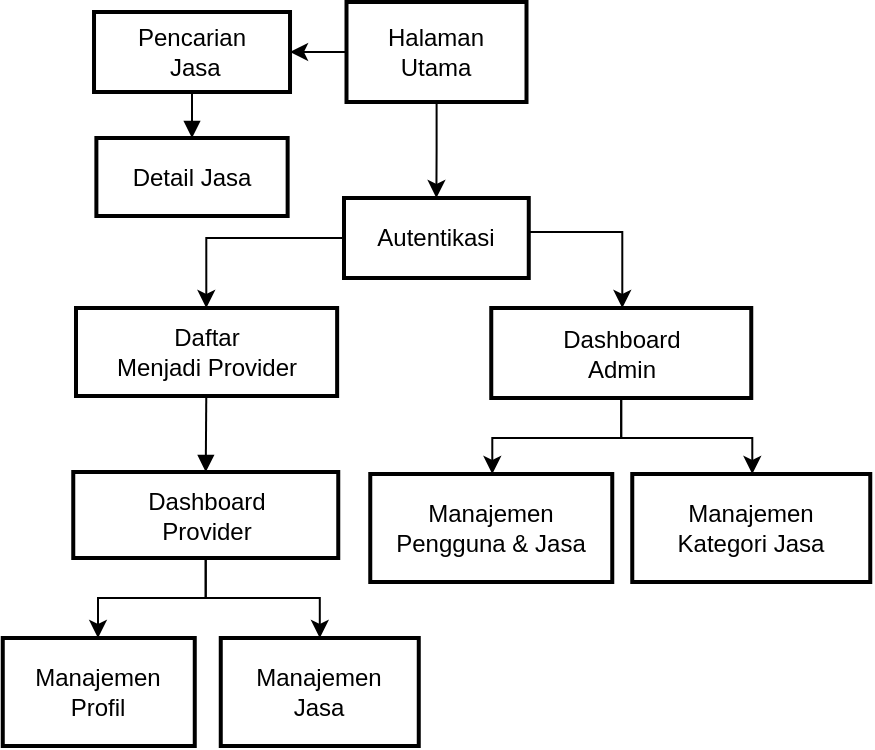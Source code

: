 <mxfile version="28.0.7">
  <diagram id="78nzc4WZlU6kqi8t-H1v" name="Page-1">
    <mxGraphModel dx="730" dy="474" grid="1" gridSize="10" guides="1" tooltips="1" connect="1" arrows="1" fold="1" page="1" pageScale="1" pageWidth="827" pageHeight="1169" math="0" shadow="0">
      <root>
        <mxCell id="0" />
        <mxCell id="1" parent="0" />
        <mxCell id="SxJW6aYn58fsA70LmHoY-38" style="edgeStyle=orthogonalEdgeStyle;rounded=0;orthogonalLoop=1;jettySize=auto;html=1;" edge="1" parent="1" source="SxJW6aYn58fsA70LmHoY-1" target="SxJW6aYn58fsA70LmHoY-2">
          <mxGeometry relative="1" as="geometry" />
        </mxCell>
        <mxCell id="SxJW6aYn58fsA70LmHoY-50" style="edgeStyle=orthogonalEdgeStyle;rounded=0;orthogonalLoop=1;jettySize=auto;html=1;" edge="1" parent="1" source="SxJW6aYn58fsA70LmHoY-1" target="SxJW6aYn58fsA70LmHoY-4">
          <mxGeometry relative="1" as="geometry" />
        </mxCell>
        <mxCell id="SxJW6aYn58fsA70LmHoY-1" value="Halaman&#xa;Utama" style="whiteSpace=wrap;strokeWidth=2;" vertex="1" parent="1">
          <mxGeometry x="607.25" y="212" width="90" height="50" as="geometry" />
        </mxCell>
        <mxCell id="SxJW6aYn58fsA70LmHoY-2" value="Pencarian&#xa; Jasa" style="whiteSpace=wrap;strokeWidth=2;" vertex="1" parent="1">
          <mxGeometry x="481.01" y="217" width="98" height="40" as="geometry" />
        </mxCell>
        <mxCell id="SxJW6aYn58fsA70LmHoY-3" value="Detail Jasa" style="whiteSpace=wrap;strokeWidth=2;" vertex="1" parent="1">
          <mxGeometry x="482.19" y="280" width="95.63" height="39" as="geometry" />
        </mxCell>
        <mxCell id="SxJW6aYn58fsA70LmHoY-45" style="edgeStyle=orthogonalEdgeStyle;rounded=0;orthogonalLoop=1;jettySize=auto;html=1;" edge="1" parent="1" source="SxJW6aYn58fsA70LmHoY-4" target="SxJW6aYn58fsA70LmHoY-6">
          <mxGeometry relative="1" as="geometry">
            <Array as="points">
              <mxPoint x="537.13" y="330" />
            </Array>
          </mxGeometry>
        </mxCell>
        <mxCell id="SxJW6aYn58fsA70LmHoY-47" style="edgeStyle=orthogonalEdgeStyle;rounded=0;orthogonalLoop=1;jettySize=auto;html=1;" edge="1" parent="1" source="SxJW6aYn58fsA70LmHoY-4" target="SxJW6aYn58fsA70LmHoY-13">
          <mxGeometry relative="1" as="geometry">
            <Array as="points">
              <mxPoint x="745.13" y="327" />
            </Array>
          </mxGeometry>
        </mxCell>
        <mxCell id="SxJW6aYn58fsA70LmHoY-4" value="Autentikasi" style="whiteSpace=wrap;strokeWidth=2;" vertex="1" parent="1">
          <mxGeometry x="606" y="310" width="92.38" height="40" as="geometry" />
        </mxCell>
        <mxCell id="SxJW6aYn58fsA70LmHoY-6" value="Daftar &#xa;Menjadi Provider" style="whiteSpace=wrap;strokeWidth=2;" vertex="1" parent="1">
          <mxGeometry x="472" y="365" width="130.57" height="44" as="geometry" />
        </mxCell>
        <mxCell id="SxJW6aYn58fsA70LmHoY-35" style="edgeStyle=orthogonalEdgeStyle;rounded=0;orthogonalLoop=1;jettySize=auto;html=1;" edge="1" parent="1" source="SxJW6aYn58fsA70LmHoY-8" target="SxJW6aYn58fsA70LmHoY-9">
          <mxGeometry relative="1" as="geometry">
            <Array as="points">
              <mxPoint x="537" y="510" />
              <mxPoint x="483" y="510" />
            </Array>
          </mxGeometry>
        </mxCell>
        <mxCell id="SxJW6aYn58fsA70LmHoY-52" style="edgeStyle=orthogonalEdgeStyle;rounded=0;orthogonalLoop=1;jettySize=auto;html=1;" edge="1" parent="1" source="SxJW6aYn58fsA70LmHoY-8" target="SxJW6aYn58fsA70LmHoY-10">
          <mxGeometry relative="1" as="geometry" />
        </mxCell>
        <mxCell id="SxJW6aYn58fsA70LmHoY-8" value="Dashboard &#xa;Provider" style="whiteSpace=wrap;strokeWidth=2;" vertex="1" parent="1">
          <mxGeometry x="470.63" y="447" width="132.5" height="43" as="geometry" />
        </mxCell>
        <mxCell id="SxJW6aYn58fsA70LmHoY-9" value="Manajemen&#xa;Profil" style="whiteSpace=wrap;strokeWidth=2;" vertex="1" parent="1">
          <mxGeometry x="435.38" y="530" width="96" height="54" as="geometry" />
        </mxCell>
        <mxCell id="SxJW6aYn58fsA70LmHoY-10" value="Manajemen &#xa;Jasa" style="whiteSpace=wrap;strokeWidth=2;" vertex="1" parent="1">
          <mxGeometry x="544.38" y="530" width="99" height="54" as="geometry" />
        </mxCell>
        <mxCell id="SxJW6aYn58fsA70LmHoY-43" style="edgeStyle=orthogonalEdgeStyle;rounded=0;orthogonalLoop=1;jettySize=auto;html=1;" edge="1" parent="1" source="SxJW6aYn58fsA70LmHoY-13" target="SxJW6aYn58fsA70LmHoY-14">
          <mxGeometry relative="1" as="geometry">
            <Array as="points">
              <mxPoint x="744.13" y="430" />
              <mxPoint x="680.13" y="430" />
            </Array>
          </mxGeometry>
        </mxCell>
        <mxCell id="SxJW6aYn58fsA70LmHoY-44" style="edgeStyle=orthogonalEdgeStyle;rounded=0;orthogonalLoop=1;jettySize=auto;html=1;" edge="1" parent="1" source="SxJW6aYn58fsA70LmHoY-13" target="SxJW6aYn58fsA70LmHoY-16">
          <mxGeometry relative="1" as="geometry">
            <Array as="points">
              <mxPoint x="744.13" y="430" />
              <mxPoint x="810.13" y="430" />
            </Array>
          </mxGeometry>
        </mxCell>
        <mxCell id="SxJW6aYn58fsA70LmHoY-13" value="Dashboard &#xa;Admin" style="whiteSpace=wrap;strokeWidth=2;" vertex="1" parent="1">
          <mxGeometry x="679.63" y="365" width="130" height="45" as="geometry" />
        </mxCell>
        <mxCell id="SxJW6aYn58fsA70LmHoY-14" value="Manajemen&#xa;Pengguna &amp; Jasa" style="whiteSpace=wrap;strokeWidth=2;" vertex="1" parent="1">
          <mxGeometry x="619.13" y="448" width="121" height="54" as="geometry" />
        </mxCell>
        <mxCell id="SxJW6aYn58fsA70LmHoY-16" value="Manajemen &#xa;Kategori Jasa" style="whiteSpace=wrap;strokeWidth=2;" vertex="1" parent="1">
          <mxGeometry x="750.13" y="448" width="119" height="54" as="geometry" />
        </mxCell>
        <mxCell id="SxJW6aYn58fsA70LmHoY-18" value="" style="curved=1;startArrow=none;endArrow=block;exitX=0.5;exitY=1;entryX=0.5;entryY=0;rounded=0;" edge="1" parent="1" source="SxJW6aYn58fsA70LmHoY-2" target="SxJW6aYn58fsA70LmHoY-3">
          <mxGeometry relative="1" as="geometry">
            <Array as="points" />
          </mxGeometry>
        </mxCell>
        <mxCell id="SxJW6aYn58fsA70LmHoY-23" value="" style="curved=1;startArrow=none;endArrow=block;entryX=0.5;entryY=0;rounded=0;" edge="1" parent="1" source="SxJW6aYn58fsA70LmHoY-6" target="SxJW6aYn58fsA70LmHoY-8">
          <mxGeometry relative="1" as="geometry">
            <Array as="points" />
            <mxPoint x="536.88" y="511" as="sourcePoint" />
          </mxGeometry>
        </mxCell>
      </root>
    </mxGraphModel>
  </diagram>
</mxfile>

